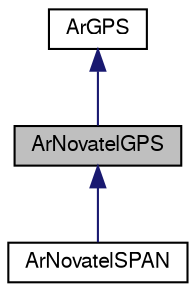 digraph G
{
  edge [fontname="FreeSans",fontsize=10,labelfontname="FreeSans",labelfontsize=10];
  node [fontname="FreeSans",fontsize=10,shape=record];
  Node1 [label="ArNovatelGPS",height=0.2,width=0.4,color="black", fillcolor="grey75", style="filled" fontcolor="black"];
  Node2 -> Node1 [dir=back,color="midnightblue",fontsize=10,style="solid",fontname="FreeSans"];
  Node2 [label="ArGPS",height=0.2,width=0.4,color="black", fillcolor="white", style="filled",URL="$classArGPS.html",tooltip="GPS Device Interface."];
  Node1 -> Node3 [dir=back,color="midnightblue",fontsize=10,style="solid",fontname="FreeSans"];
  Node3 [label="ArNovatelSPAN",height=0.2,width=0.4,color="black", fillcolor="white", style="filled",URL="$classArNovatelSPAN.html",tooltip="GPS subclass to support the NovAtel SPAN GPS with integrated IMU."];
}
